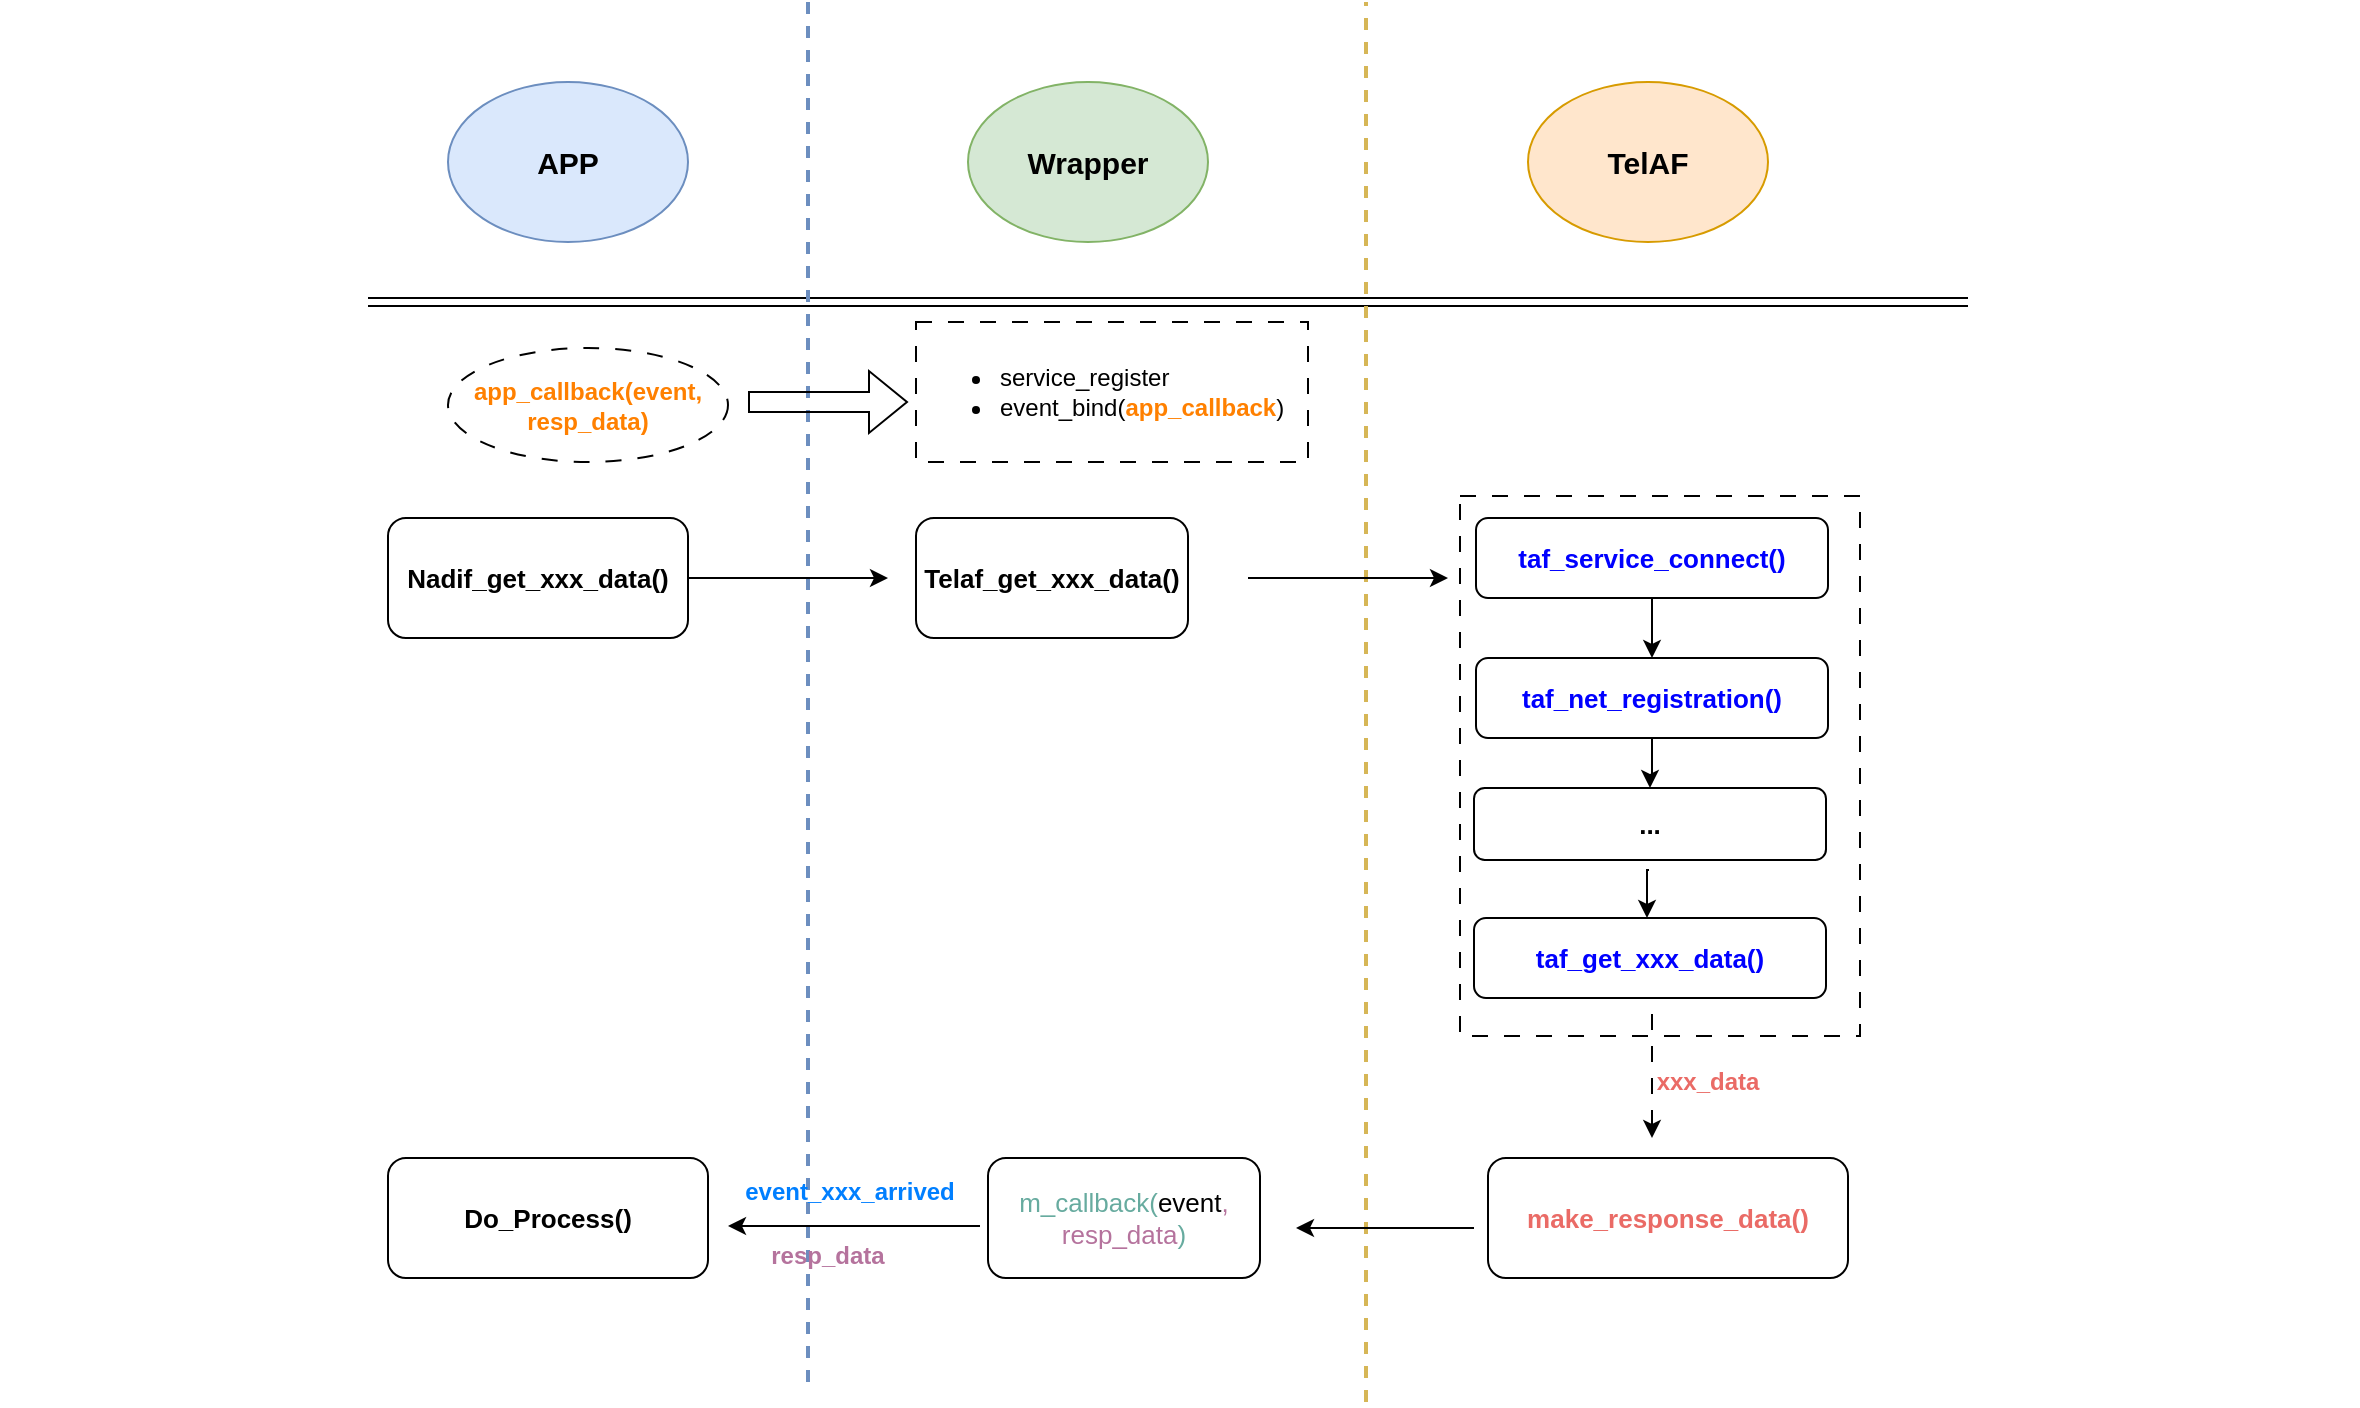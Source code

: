 <mxfile version="22.0.6" type="github">
  <diagram name="第 1 页" id="ClyOsVzj6frhT0d5uaz9">
    <mxGraphModel dx="2420" dy="838" grid="1" gridSize="10" guides="1" tooltips="1" connect="1" arrows="1" fold="1" page="1" pageScale="1" pageWidth="827" pageHeight="1169" math="0" shadow="0">
      <root>
        <mxCell id="0" />
        <mxCell id="1" parent="0" />
        <mxCell id="SaRvt7RB1hY5MqPePfqr-26" value="" style="rounded=0;whiteSpace=wrap;html=1;dashed=1;dashPattern=8 8;" parent="1" vertex="1">
          <mxGeometry x="566" y="287" width="200" height="270" as="geometry" />
        </mxCell>
        <mxCell id="SaRvt7RB1hY5MqPePfqr-4" value="" style="shape=link;html=1;rounded=0;" parent="1" edge="1">
          <mxGeometry width="100" relative="1" as="geometry">
            <mxPoint x="20" y="190" as="sourcePoint" />
            <mxPoint x="820" y="190" as="targetPoint" />
          </mxGeometry>
        </mxCell>
        <mxCell id="SaRvt7RB1hY5MqPePfqr-5" value="" style="endArrow=none;dashed=1;html=1;rounded=0;fillColor=#dae8fc;strokeColor=#6c8ebf;strokeWidth=2;" parent="1" edge="1">
          <mxGeometry width="50" height="50" relative="1" as="geometry">
            <mxPoint x="240" y="730" as="sourcePoint" />
            <mxPoint x="240" y="40" as="targetPoint" />
          </mxGeometry>
        </mxCell>
        <mxCell id="SaRvt7RB1hY5MqPePfqr-6" value="" style="endArrow=none;dashed=1;html=1;rounded=0;fillColor=#fff2cc;strokeColor=#d6b656;strokeWidth=2;exitX=0.5;exitY=0;exitDx=0;exitDy=0;" parent="1" edge="1">
          <mxGeometry width="50" height="50" relative="1" as="geometry">
            <mxPoint x="519" y="618" as="sourcePoint" />
            <mxPoint x="519" y="40" as="targetPoint" />
          </mxGeometry>
        </mxCell>
        <mxCell id="SaRvt7RB1hY5MqPePfqr-7" value="&lt;b&gt;&lt;font style=&quot;font-size: 15px;&quot;&gt;APP&lt;/font&gt;&lt;/b&gt;" style="ellipse;whiteSpace=wrap;html=1;fillColor=#dae8fc;strokeColor=#6c8ebf;" parent="1" vertex="1">
          <mxGeometry x="60" y="80" width="120" height="80" as="geometry" />
        </mxCell>
        <mxCell id="SaRvt7RB1hY5MqPePfqr-8" value="&lt;font style=&quot;font-size: 15px;&quot;&gt;&lt;b&gt;Wrapper&lt;/b&gt;&lt;/font&gt;" style="ellipse;whiteSpace=wrap;html=1;fillColor=#d5e8d4;strokeColor=#82b366;" parent="1" vertex="1">
          <mxGeometry x="320" y="80" width="120" height="80" as="geometry" />
        </mxCell>
        <mxCell id="SaRvt7RB1hY5MqPePfqr-9" value="&lt;font style=&quot;font-size: 15px;&quot;&gt;&lt;b&gt;TelAF&lt;/b&gt;&lt;/font&gt;" style="ellipse;whiteSpace=wrap;html=1;fillColor=#ffe6cc;strokeColor=#d79b00;" parent="1" vertex="1">
          <mxGeometry x="600" y="80" width="120" height="80" as="geometry" />
        </mxCell>
        <mxCell id="SaRvt7RB1hY5MqPePfqr-11" value="&lt;font style=&quot;font-size: 13px;&quot;&gt;&lt;b&gt;Nadif_get_xxx_data()&lt;/b&gt;&lt;/font&gt;" style="rounded=1;whiteSpace=wrap;html=1;" parent="1" vertex="1">
          <mxGeometry x="30" y="298" width="150" height="60" as="geometry" />
        </mxCell>
        <mxCell id="SaRvt7RB1hY5MqPePfqr-12" value="" style="endArrow=classic;html=1;rounded=0;exitX=1;exitY=0.5;exitDx=0;exitDy=0;" parent="1" source="SaRvt7RB1hY5MqPePfqr-11" edge="1">
          <mxGeometry width="50" height="50" relative="1" as="geometry">
            <mxPoint x="390" y="478" as="sourcePoint" />
            <mxPoint x="280" y="328" as="targetPoint" />
          </mxGeometry>
        </mxCell>
        <mxCell id="SaRvt7RB1hY5MqPePfqr-13" value="&lt;font style=&quot;font-size: 13px;&quot;&gt;&lt;b&gt;Telaf_get_xxx_data()&lt;/b&gt;&lt;/font&gt;" style="rounded=1;whiteSpace=wrap;html=1;" parent="1" vertex="1">
          <mxGeometry x="294" y="298" width="136" height="60" as="geometry" />
        </mxCell>
        <mxCell id="SaRvt7RB1hY5MqPePfqr-14" value="" style="endArrow=classic;html=1;rounded=0;" parent="1" edge="1">
          <mxGeometry width="50" height="50" relative="1" as="geometry">
            <mxPoint x="460" y="328" as="sourcePoint" />
            <mxPoint x="560" y="328" as="targetPoint" />
          </mxGeometry>
        </mxCell>
        <mxCell id="SaRvt7RB1hY5MqPePfqr-17" value="" style="edgeStyle=orthogonalEdgeStyle;rounded=0;orthogonalLoop=1;jettySize=auto;html=1;" parent="1" source="SaRvt7RB1hY5MqPePfqr-15" target="SaRvt7RB1hY5MqPePfqr-16" edge="1">
          <mxGeometry relative="1" as="geometry" />
        </mxCell>
        <mxCell id="SaRvt7RB1hY5MqPePfqr-15" value="&lt;font style=&quot;font-size: 13px;&quot; color=&quot;#0000ff&quot;&gt;&lt;b&gt;taf_service_connect()&lt;/b&gt;&lt;/font&gt;" style="rounded=1;whiteSpace=wrap;html=1;" parent="1" vertex="1">
          <mxGeometry x="574" y="298" width="176" height="40" as="geometry" />
        </mxCell>
        <mxCell id="SaRvt7RB1hY5MqPePfqr-19" value="" style="edgeStyle=orthogonalEdgeStyle;rounded=0;orthogonalLoop=1;jettySize=auto;html=1;" parent="1" source="SaRvt7RB1hY5MqPePfqr-16" target="SaRvt7RB1hY5MqPePfqr-18" edge="1">
          <mxGeometry relative="1" as="geometry" />
        </mxCell>
        <mxCell id="SaRvt7RB1hY5MqPePfqr-16" value="&lt;font style=&quot;font-size: 13px;&quot; color=&quot;#0000ff&quot;&gt;&lt;b&gt;taf_net_registration()&lt;/b&gt;&lt;/font&gt;" style="rounded=1;whiteSpace=wrap;html=1;" parent="1" vertex="1">
          <mxGeometry x="574" y="368" width="176" height="40" as="geometry" />
        </mxCell>
        <mxCell id="SaRvt7RB1hY5MqPePfqr-18" value="&lt;font style=&quot;font-size: 13px;&quot;&gt;&lt;b&gt;...&lt;/b&gt;&lt;/font&gt;" style="rounded=1;whiteSpace=wrap;html=1;" parent="1" vertex="1">
          <mxGeometry x="573" y="433" width="176" height="36" as="geometry" />
        </mxCell>
        <mxCell id="SaRvt7RB1hY5MqPePfqr-20" value="&lt;font style=&quot;font-size: 13px;&quot; color=&quot;#0000ff&quot;&gt;&lt;b&gt;taf_get_xxx_data()&lt;/b&gt;&lt;/font&gt;" style="rounded=1;whiteSpace=wrap;html=1;" parent="1" vertex="1">
          <mxGeometry x="573" y="498" width="176" height="40" as="geometry" />
        </mxCell>
        <mxCell id="SaRvt7RB1hY5MqPePfqr-21" value="" style="edgeStyle=orthogonalEdgeStyle;rounded=0;orthogonalLoop=1;jettySize=auto;html=1;" parent="1" edge="1">
          <mxGeometry relative="1" as="geometry">
            <mxPoint x="660.5" y="474" as="sourcePoint" />
            <mxPoint x="659.5" y="498" as="targetPoint" />
          </mxGeometry>
        </mxCell>
        <mxCell id="SaRvt7RB1hY5MqPePfqr-29" value="" style="endArrow=classic;html=1;rounded=0;strokeWidth=1;dashed=1;dashPattern=8 8;" parent="1" edge="1">
          <mxGeometry width="50" height="50" relative="1" as="geometry">
            <mxPoint x="662" y="546" as="sourcePoint" />
            <mxPoint x="662" y="608" as="targetPoint" />
          </mxGeometry>
        </mxCell>
        <mxCell id="SaRvt7RB1hY5MqPePfqr-30" value="&lt;font color=&quot;#ea6b66&quot;&gt;&lt;b&gt;xxx_data&lt;/b&gt;&lt;/font&gt;" style="text;html=1;strokeColor=none;fillColor=none;align=center;verticalAlign=middle;whiteSpace=wrap;rounded=0;" parent="1" vertex="1">
          <mxGeometry x="660" y="565" width="60" height="30" as="geometry" />
        </mxCell>
        <mxCell id="SaRvt7RB1hY5MqPePfqr-31" value="&lt;font style=&quot;font-size: 13px;&quot; color=&quot;#ea6b66&quot;&gt;&lt;b&gt;make_response_data()&lt;/b&gt;&lt;/font&gt;" style="rounded=1;whiteSpace=wrap;html=1;" parent="1" vertex="1">
          <mxGeometry x="580" y="618" width="180" height="60" as="geometry" />
        </mxCell>
        <mxCell id="SaRvt7RB1hY5MqPePfqr-35" value="" style="endArrow=none;dashed=1;html=1;rounded=0;fillColor=#fff2cc;strokeColor=#d6b656;strokeWidth=2;entryX=1;entryY=1;entryDx=0;entryDy=0;" parent="1" edge="1">
          <mxGeometry width="50" height="50" relative="1" as="geometry">
            <mxPoint x="519" y="740" as="sourcePoint" />
            <mxPoint x="519" y="623" as="targetPoint" />
          </mxGeometry>
        </mxCell>
        <mxCell id="SaRvt7RB1hY5MqPePfqr-38" value="&lt;font style=&quot;font-size: 13px;&quot;&gt;&lt;b&gt;Do_Process()&lt;/b&gt;&lt;/font&gt;" style="rounded=1;whiteSpace=wrap;html=1;" parent="1" vertex="1">
          <mxGeometry x="30" y="618" width="160" height="60" as="geometry" />
        </mxCell>
        <mxCell id="SaRvt7RB1hY5MqPePfqr-39" value="" style="endArrow=classic;html=1;rounded=0;" parent="1" edge="1">
          <mxGeometry width="50" height="50" relative="1" as="geometry">
            <mxPoint x="326" y="652" as="sourcePoint" />
            <mxPoint x="200" y="652" as="targetPoint" />
          </mxGeometry>
        </mxCell>
        <mxCell id="SaRvt7RB1hY5MqPePfqr-40" value="&lt;div&gt;&lt;font color=&quot;#007fff&quot;&gt;&lt;b&gt;event_xxx_arrived&lt;/b&gt;&lt;/font&gt;&lt;/div&gt;" style="text;html=1;strokeColor=none;fillColor=none;align=center;verticalAlign=middle;whiteSpace=wrap;rounded=0;" parent="1" vertex="1">
          <mxGeometry x="231" y="620" width="60" height="30" as="geometry" />
        </mxCell>
        <mxCell id="SaRvt7RB1hY5MqPePfqr-41" value="&lt;div align=&quot;left&quot;&gt;&lt;ul&gt;&lt;li&gt;service_register&lt;/li&gt;&lt;li&gt;&lt;div&gt;event_bind(&lt;b&gt;&lt;font color=&quot;#ff8000&quot;&gt;app_callback&lt;/font&gt;&lt;/b&gt;)&lt;/div&gt;&lt;/li&gt;&lt;/ul&gt;&lt;/div&gt;" style="rounded=0;whiteSpace=wrap;html=1;align=left;dashed=1;dashPattern=8 8;" parent="1" vertex="1">
          <mxGeometry x="294" y="200" width="196" height="70" as="geometry" />
        </mxCell>
        <mxCell id="SaRvt7RB1hY5MqPePfqr-43" value="" style="shape=flexArrow;endArrow=classic;html=1;rounded=0;" parent="1" edge="1">
          <mxGeometry width="50" height="50" relative="1" as="geometry">
            <mxPoint x="210" y="240" as="sourcePoint" />
            <mxPoint x="290" y="240" as="targetPoint" />
          </mxGeometry>
        </mxCell>
        <mxCell id="SaRvt7RB1hY5MqPePfqr-44" value="&lt;b&gt;&lt;font color=&quot;#ff8000&quot;&gt;app_callback(event, resp_data)&lt;/font&gt;&lt;/b&gt;" style="ellipse;whiteSpace=wrap;html=1;dashed=1;dashPattern=8 8;" parent="1" vertex="1">
          <mxGeometry x="60" y="213" width="140" height="57" as="geometry" />
        </mxCell>
        <mxCell id="SaRvt7RB1hY5MqPePfqr-47" value="" style="text;html=1;align=center;verticalAlign=middle;resizable=0;points=[];autosize=1;" parent="1" vertex="1">
          <mxGeometry x="975" y="543" width="40" height="30" as="geometry" />
        </mxCell>
        <mxCell id="SaRvt7RB1hY5MqPePfqr-48" value="" style="endArrow=classic;html=1;rounded=0;" parent="1" edge="1">
          <mxGeometry width="50" height="50" relative="1" as="geometry">
            <mxPoint x="573" y="653" as="sourcePoint" />
            <mxPoint x="484" y="653" as="targetPoint" />
          </mxGeometry>
        </mxCell>
        <mxCell id="SaRvt7RB1hY5MqPePfqr-49" value="" style="text;html=1;align=center;verticalAlign=middle;resizable=0;points=[];autosize=1;" parent="1" vertex="1">
          <mxGeometry x="-164" y="436" width="40" height="30" as="geometry" />
        </mxCell>
        <mxCell id="SAjAbMaW2R_z1P-nCRgh-7" value="&lt;div style=&quot;font-size: 13px;&quot;&gt;&lt;font style=&quot;font-size: 13px;&quot; color=&quot;#67ab9f&quot;&gt;m_callback(&lt;/font&gt;&lt;font style=&quot;font-size: 13px;&quot;&gt;event&lt;font style=&quot;font-size: 13px;&quot; color=&quot;#b5739d&quot;&gt;,&lt;/font&gt;&lt;/font&gt;&lt;/div&gt;&lt;div style=&quot;font-size: 13px;&quot;&gt;&lt;font style=&quot;font-size: 13px;&quot; color=&quot;#b5739d&quot;&gt;resp_data&lt;/font&gt;&lt;font style=&quot;font-size: 13px;&quot; color=&quot;#67ab9f&quot;&gt;)&lt;/font&gt;&lt;/div&gt;" style="rounded=1;whiteSpace=wrap;html=1;" vertex="1" parent="1">
          <mxGeometry x="330" y="618" width="136" height="60" as="geometry" />
        </mxCell>
        <mxCell id="SaRvt7RB1hY5MqPePfqr-34" value="&lt;font color=&quot;#b5739d&quot;&gt;&lt;b&gt;resp_data&lt;/b&gt;&lt;/font&gt;" style="text;html=1;strokeColor=none;fillColor=none;align=center;verticalAlign=middle;whiteSpace=wrap;rounded=0;" parent="1" vertex="1">
          <mxGeometry x="220" y="652" width="60" height="30" as="geometry" />
        </mxCell>
      </root>
    </mxGraphModel>
  </diagram>
</mxfile>
